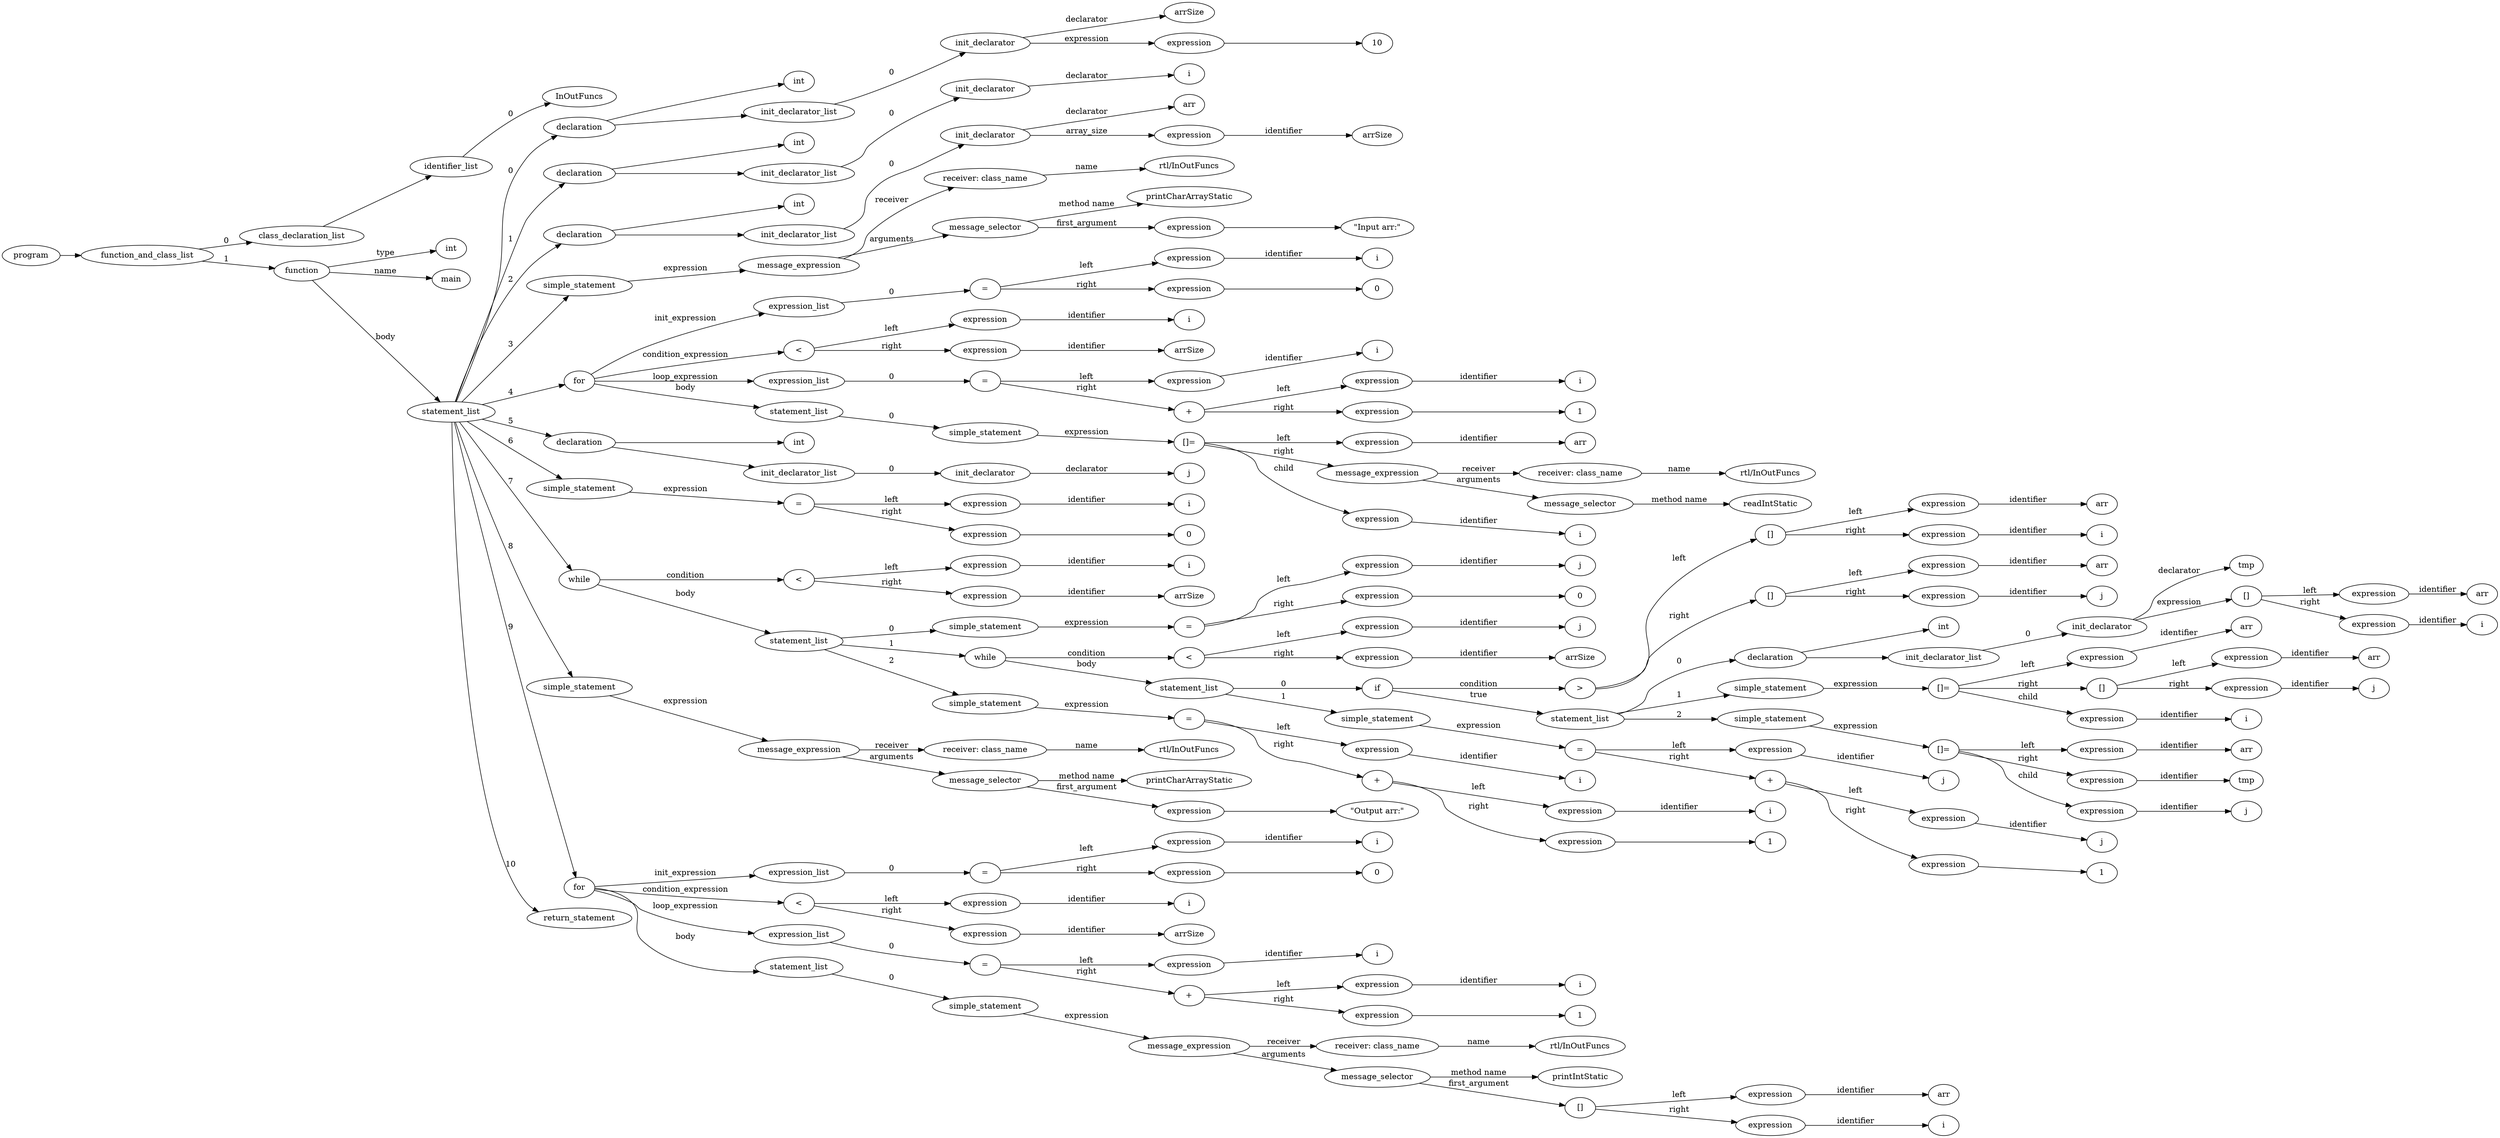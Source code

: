 digraph ObjectiveC { rankdir="LR";
150[label="program"];
150->2;
2[label="function_and_class_list"];
2->1[label="0"];
1[label="class_declaration_list"];
1->0;
0[label="identifier_list"];
0.0 [label="InOutFuncs"];
0->0.0 [label="0"];
2->149[label="1"];
149[label="function"];
149->3[label="type"];
3[label="int"];
149->149.1 [label="name"];
149.1 [label="main"];
149->10[label="body"];
10[label="statement_list"];
10->9[label="0"];
9[label="declaration"];
9->4;
4[label="int"];
9->8;
8[label="init_declarator_list"];
8->7[label="0"];
7[label="init_declarator"];
7.1 [label="arrSize"];
7->7.1[label="declarator"];
7->6[label="expression"];
6[label="expression"];
6->5;
5[label="10"];
10->14[label="1"];
14[label="declaration"];
14->11;
11[label="int"];
14->13;
13[label="init_declarator_list"];
13->12[label="0"];
12[label="init_declarator"];
12.1 [label="i"];
12->12.1[label="declarator"];
10->19[label="2"];
19[label="declaration"];
19->15;
15[label="int"];
19->18;
18[label="init_declarator_list"];
18->17[label="0"];
17[label="init_declarator"];
17.1 [label="arr"];
17->17.1[label="declarator"];
17->16[label="array_size"];
16[label="expression"];
16->16.1 [label="identifier"];16.1[label="arrSize"];
10->25[label="3"];
25[label="simple_statement"];
25->24[label="expression"];
24[label="expression"];
24[label="message_expression"];
24->20[label="receiver"];
20[label="receiver: class_name"];
20.1 [label="rtl/InOutFuncs"];
20->20.1 [label="name"];
24->23[label="arguments"];
23[label="message_selector"];
23.1 [label="printCharArrayStatic"];
23->23.1 [label="method name"]; 
23->22[label="first_argument"];
22[label="expression"];
22->21;
21[label=<"Input arr:">];
10->50[label="4"];
50[label="for"];
50->30[label="init_expression"];
30[label="expression_list"];
30->29[label="0"];
29[label="expression"];
29[label="="];
29->26[label="left"];
26[label="expression"];
26->26.1 [label="identifier"];26.1[label="i"];
29->28[label="right"];
28[label="expression"];
28->27;
27[label="0"];
50->33[label="condition_expression"];
33[label="expression"];
33[label="<"];
33->31[label="left"];
31[label="expression"];
31->31.1 [label="identifier"];31.1[label="i"];
33->32[label="right"];
32[label="expression"];
32->32.1 [label="identifier"];32.1[label="arrSize"];
50->40[label="loop_expression"];
40[label="expression_list"];
40->39[label="0"];
39[label="expression"];
39[label="="];
39->34[label="left"];
34[label="expression"];
34->34.1 [label="identifier"];34.1[label="i"];
39->38[label="right"];
38[label="expression"];
38[label="+"];
38->35[label="left"];
35[label="expression"];
35->35.1 [label="identifier"];35.1[label="i"];
38->37[label="right"];
37[label="expression"];
37->36;
36[label="1"];
50->49[label="body"];
49[label="statement_list"];
49->48[label="0"];
48[label="simple_statement"];
48->47[label="expression"];
47[label="expression"];
47[label="[]="];
47->41[label="left"];
41[label="expression"];
41->41.1 [label="identifier"];41.1[label="arr"];
47->46[label="right"];
46[label="expression"];
46[label="message_expression"];
46->44[label="receiver"];
44[label="receiver: class_name"];
44.1 [label="rtl/InOutFuncs"];
44->44.1 [label="name"];
46->45[label="arguments"];
45[label="message_selector"];
45.1 [label="readIntStatic"];
45->45.1 [label="method name"]; 
47->42[label="child"];
42[label="expression"];
42->42.1 [label="identifier"];42.1[label="i"];
10->54[label="5"];
54[label="declaration"];
54->51;
51[label="int"];
54->53;
53[label="init_declarator_list"];
53->52[label="0"];
52[label="init_declarator"];
52.1 [label="j"];
52->52.1[label="declarator"];
10->59[label="6"];
59[label="simple_statement"];
59->58[label="expression"];
58[label="expression"];
58[label="="];
58->55[label="left"];
55[label="expression"];
55->55.1 [label="identifier"];55.1[label="i"];
58->57[label="right"];
57[label="expression"];
57->56;
56[label="0"];
10->118[label="7"];
118[label="while"];
118->62[label="condition"];
62[label="expression"];
62[label="<"];
62->60[label="left"];
60[label="expression"];
60->60.1 [label="identifier"];60.1[label="i"];
62->61[label="right"];
61[label="expression"];
61->61.1 [label="identifier"];61.1[label="arrSize"];
118->68[label="body"];
68[label="statement_list"];
68->67[label="0"];
67[label="simple_statement"];
67->66[label="expression"];
66[label="expression"];
66[label="="];
66->63[label="left"];
63[label="expression"];
63->63.1 [label="identifier"];63.1[label="j"];
66->65[label="right"];
65[label="expression"];
65->64;
64[label="0"];
68->110[label="1"];
110[label="while"];
110->71[label="condition"];
71[label="expression"];
71[label="<"];
71->69[label="left"];
69[label="expression"];
69->69.1 [label="identifier"];69.1[label="j"];
71->70[label="right"];
70[label="expression"];
70->70.1 [label="identifier"];70.1[label="arrSize"];
110->102[label="body"];
102[label="statement_list"];
102->101[label="0"];
101[label="if"];
101->78[label="condition"];
78[label="expression"];
78[label=">"];
78->74[label="left"];
74[label="expression"];
74[label="[]"];
74->72[label="left"];
72[label="expression"];
72->72.1 [label="identifier"];72.1[label="arr"];
74->73[label="right"];
73[label="expression"];
73->73.1 [label="identifier"];73.1[label="i"];
78->77[label="right"];
77[label="expression"];
77[label="[]"];
77->75[label="left"];
75[label="expression"];
75->75.1 [label="identifier"];75.1[label="arr"];
77->76[label="right"];
76[label="expression"];
76->76.1 [label="identifier"];76.1[label="j"];
101->86[label="true"];
86[label="statement_list"];
86->85[label="0"];
85[label="declaration"];
85->79;
79[label="int"];
85->84;
84[label="init_declarator_list"];
84->83[label="0"];
83[label="init_declarator"];
83.1 [label="tmp"];
83->83.1[label="declarator"];
83->82[label="expression"];
82[label="expression"];
82[label="[]"];
82->80[label="left"];
80[label="expression"];
80->80.1 [label="identifier"];80.1[label="arr"];
82->81[label="right"];
81[label="expression"];
81->81.1 [label="identifier"];81.1[label="i"];
86->94[label="1"];
94[label="simple_statement"];
94->93[label="expression"];
93[label="expression"];
93[label="[]="];
93->87[label="left"];
87[label="expression"];
87->87.1 [label="identifier"];87.1[label="arr"];
93->92[label="right"];
92[label="expression"];
92[label="[]"];
92->90[label="left"];
90[label="expression"];
90->90.1 [label="identifier"];90.1[label="arr"];
92->91[label="right"];
91[label="expression"];
91->91.1 [label="identifier"];91.1[label="j"];
93->88[label="child"];
88[label="expression"];
88->88.1 [label="identifier"];88.1[label="i"];
86->100[label="2"];
100[label="simple_statement"];
100->99[label="expression"];
99[label="expression"];
99[label="[]="];
99->95[label="left"];
95[label="expression"];
95->95.1 [label="identifier"];95.1[label="arr"];
99->98[label="right"];
98[label="expression"];
98->98.1 [label="identifier"];98.1[label="tmp"];
99->96[label="child"];
96[label="expression"];
96->96.1 [label="identifier"];96.1[label="j"];
102->109[label="1"];
109[label="simple_statement"];
109->108[label="expression"];
108[label="expression"];
108[label="="];
108->103[label="left"];
103[label="expression"];
103->103.1 [label="identifier"];103.1[label="j"];
108->107[label="right"];
107[label="expression"];
107[label="+"];
107->104[label="left"];
104[label="expression"];
104->104.1 [label="identifier"];104.1[label="j"];
107->106[label="right"];
106[label="expression"];
106->105;
105[label="1"];
68->117[label="2"];
117[label="simple_statement"];
117->116[label="expression"];
116[label="expression"];
116[label="="];
116->111[label="left"];
111[label="expression"];
111->111.1 [label="identifier"];111.1[label="i"];
116->115[label="right"];
115[label="expression"];
115[label="+"];
115->112[label="left"];
112[label="expression"];
112->112.1 [label="identifier"];112.1[label="i"];
115->114[label="right"];
114[label="expression"];
114->113;
113[label="1"];
10->124[label="8"];
124[label="simple_statement"];
124->123[label="expression"];
123[label="expression"];
123[label="message_expression"];
123->119[label="receiver"];
119[label="receiver: class_name"];
119.1 [label="rtl/InOutFuncs"];
119->119.1 [label="name"];
123->122[label="arguments"];
122[label="message_selector"];
122.1 [label="printCharArrayStatic"];
122->122.1 [label="method name"]; 
122->121[label="first_argument"];
121[label="expression"];
121->120;
120[label=<"
Output arr:">];
10->148[label="9"];
148[label="for"];
148->129[label="init_expression"];
129[label="expression_list"];
129->128[label="0"];
128[label="expression"];
128[label="="];
128->125[label="left"];
125[label="expression"];
125->125.1 [label="identifier"];125.1[label="i"];
128->127[label="right"];
127[label="expression"];
127->126;
126[label="0"];
148->132[label="condition_expression"];
132[label="expression"];
132[label="<"];
132->130[label="left"];
130[label="expression"];
130->130.1 [label="identifier"];130.1[label="i"];
132->131[label="right"];
131[label="expression"];
131->131.1 [label="identifier"];131.1[label="arrSize"];
148->139[label="loop_expression"];
139[label="expression_list"];
139->138[label="0"];
138[label="expression"];
138[label="="];
138->133[label="left"];
133[label="expression"];
133->133.1 [label="identifier"];133.1[label="i"];
138->137[label="right"];
137[label="expression"];
137[label="+"];
137->134[label="left"];
134[label="expression"];
134->134.1 [label="identifier"];134.1[label="i"];
137->136[label="right"];
136[label="expression"];
136->135;
135[label="1"];
148->147[label="body"];
147[label="statement_list"];
147->146[label="0"];
146[label="simple_statement"];
146->145[label="expression"];
145[label="expression"];
145[label="message_expression"];
145->140[label="receiver"];
140[label="receiver: class_name"];
140.1 [label="rtl/InOutFuncs"];
140->140.1 [label="name"];
145->144[label="arguments"];
144[label="message_selector"];
144.1 [label="printIntStatic"];
144->144.1 [label="method name"]; 
144->143[label="first_argument"];
143[label="expression"];
143[label="[]"];
143->141[label="left"];
141[label="expression"];
141->141.1 [label="identifier"];141.1[label="arr"];
143->142[label="right"];
142[label="expression"];
142->142.1 [label="identifier"];142.1[label="i"];
10->169[label="10"];
169[label="return_statement"];
}
